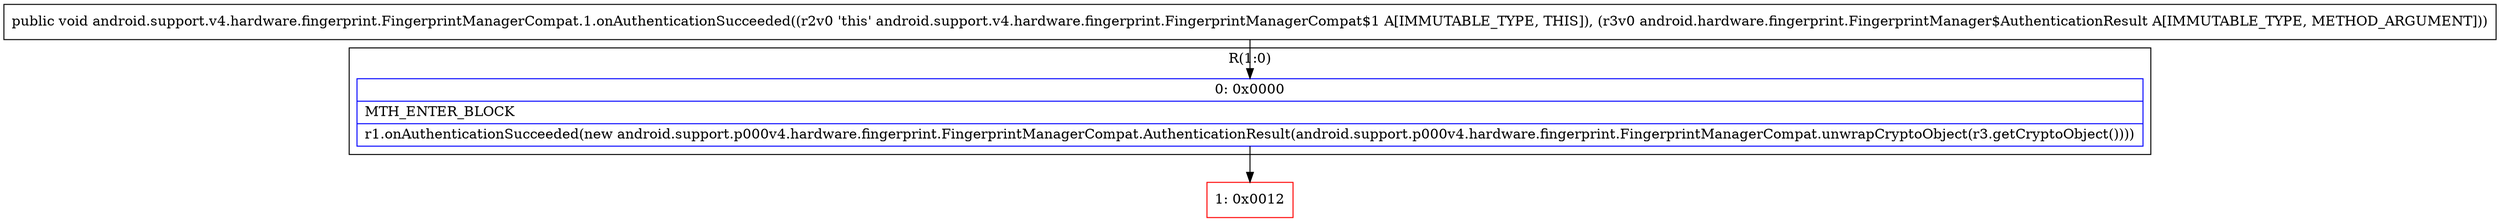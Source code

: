 digraph "CFG forandroid.support.v4.hardware.fingerprint.FingerprintManagerCompat.1.onAuthenticationSucceeded(Landroid\/hardware\/fingerprint\/FingerprintManager$AuthenticationResult;)V" {
subgraph cluster_Region_450129904 {
label = "R(1:0)";
node [shape=record,color=blue];
Node_0 [shape=record,label="{0\:\ 0x0000|MTH_ENTER_BLOCK\l|r1.onAuthenticationSucceeded(new android.support.p000v4.hardware.fingerprint.FingerprintManagerCompat.AuthenticationResult(android.support.p000v4.hardware.fingerprint.FingerprintManagerCompat.unwrapCryptoObject(r3.getCryptoObject())))\l}"];
}
Node_1 [shape=record,color=red,label="{1\:\ 0x0012}"];
MethodNode[shape=record,label="{public void android.support.v4.hardware.fingerprint.FingerprintManagerCompat.1.onAuthenticationSucceeded((r2v0 'this' android.support.v4.hardware.fingerprint.FingerprintManagerCompat$1 A[IMMUTABLE_TYPE, THIS]), (r3v0 android.hardware.fingerprint.FingerprintManager$AuthenticationResult A[IMMUTABLE_TYPE, METHOD_ARGUMENT])) }"];
MethodNode -> Node_0;
Node_0 -> Node_1;
}

